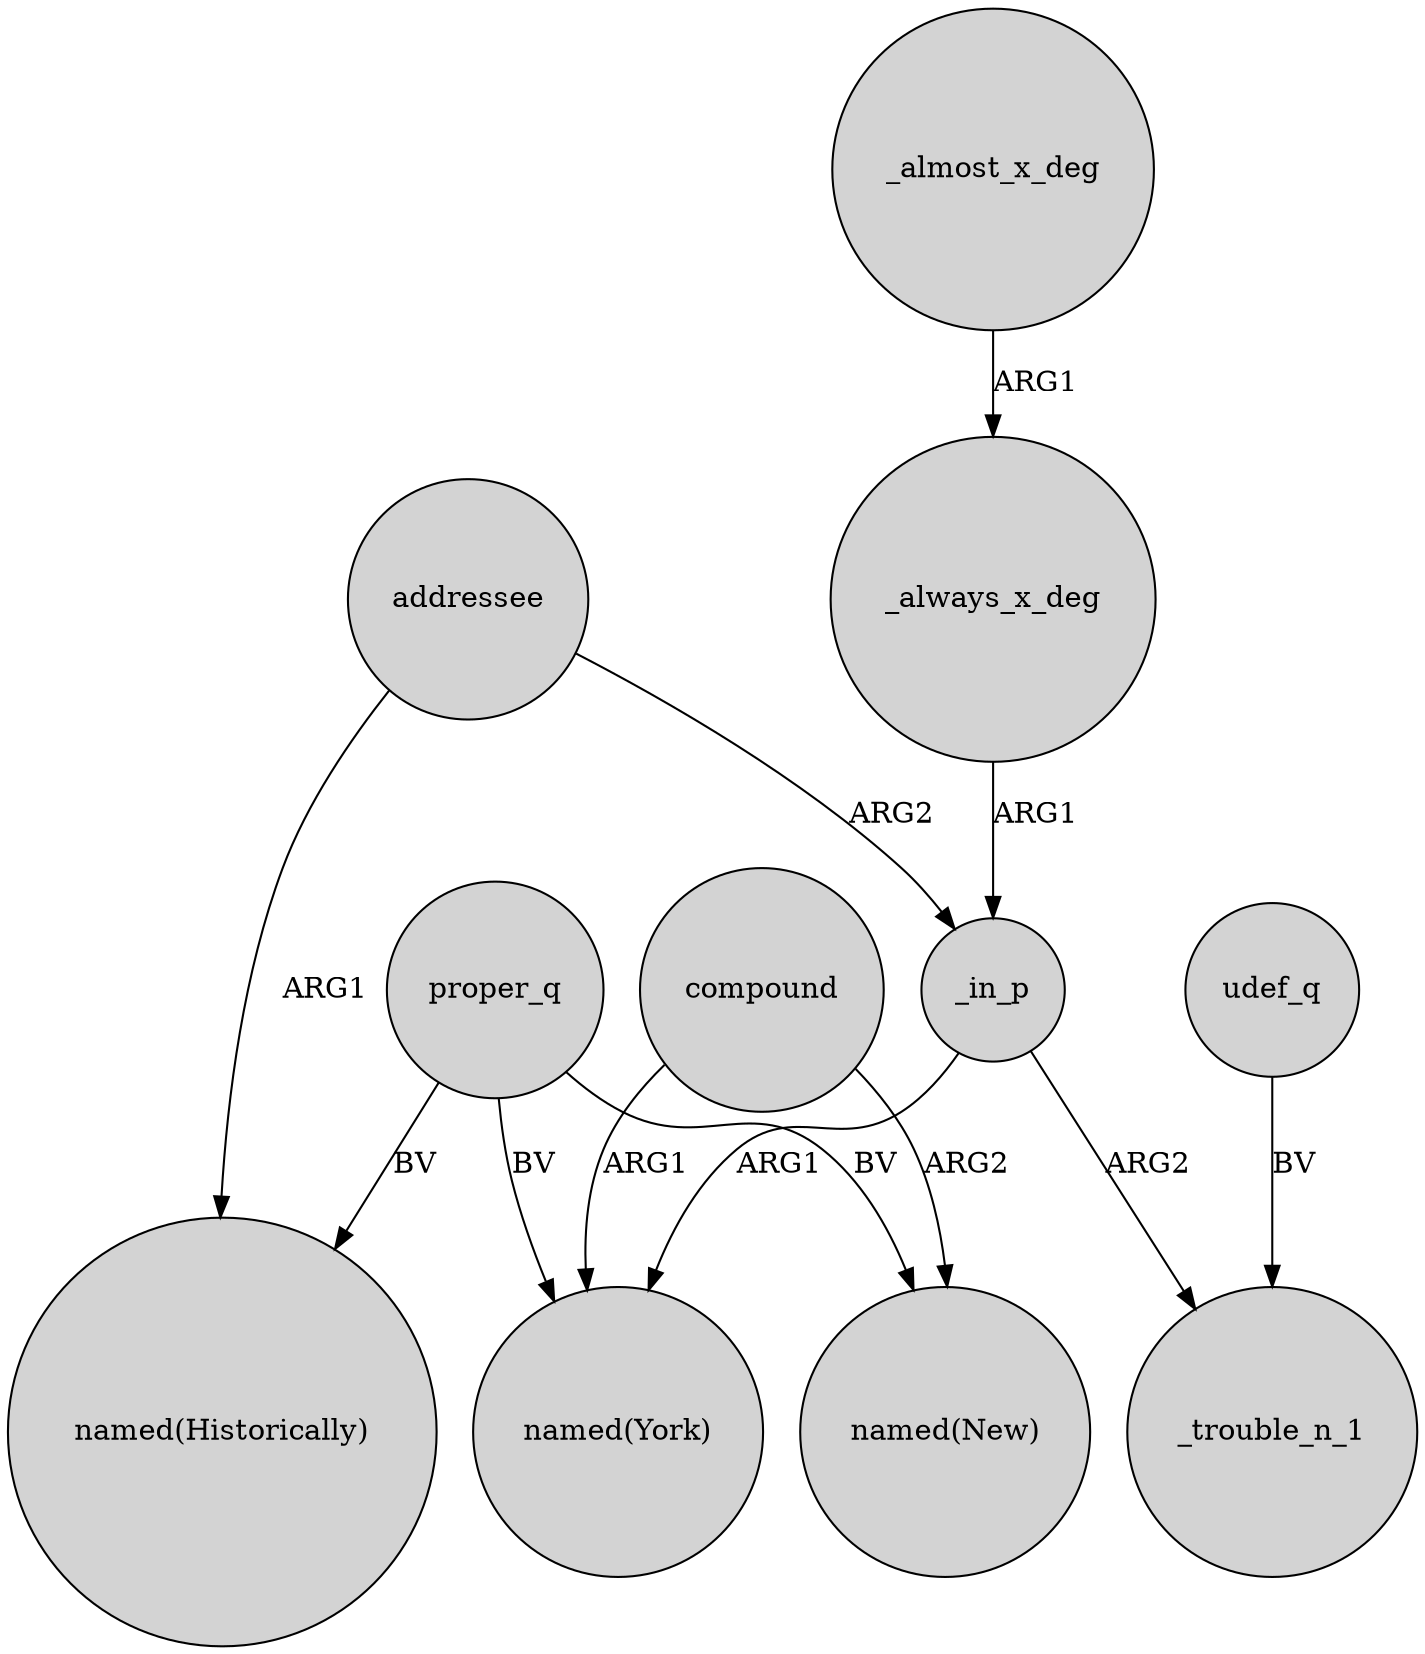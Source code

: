 digraph {
	node [shape=circle style=filled]
	addressee -> "named(Historically)" [label=ARG1]
	compound -> "named(York)" [label=ARG1]
	_almost_x_deg -> _always_x_deg [label=ARG1]
	_always_x_deg -> _in_p [label=ARG1]
	compound -> "named(New)" [label=ARG2]
	proper_q -> "named(York)" [label=BV]
	proper_q -> "named(New)" [label=BV]
	addressee -> _in_p [label=ARG2]
	_in_p -> "named(York)" [label=ARG1]
	udef_q -> _trouble_n_1 [label=BV]
	_in_p -> _trouble_n_1 [label=ARG2]
	proper_q -> "named(Historically)" [label=BV]
}
